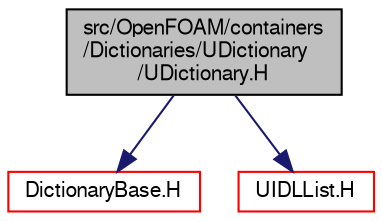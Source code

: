 digraph "src/OpenFOAM/containers/Dictionaries/UDictionary/UDictionary.H"
{
  bgcolor="transparent";
  edge [fontname="FreeSans",fontsize="10",labelfontname="FreeSans",labelfontsize="10"];
  node [fontname="FreeSans",fontsize="10",shape=record];
  Node0 [label="src/OpenFOAM/containers\l/Dictionaries/UDictionary\l/UDictionary.H",height=0.2,width=0.4,color="black", fillcolor="grey75", style="filled", fontcolor="black"];
  Node0 -> Node1 [color="midnightblue",fontsize="10",style="solid",fontname="FreeSans"];
  Node1 [label="DictionaryBase.H",height=0.2,width=0.4,color="red",URL="$a08435.html"];
  Node0 -> Node56 [color="midnightblue",fontsize="10",style="solid",fontname="FreeSans"];
  Node56 [label="UIDLList.H",height=0.2,width=0.4,color="red",URL="$a08594.html"];
}
